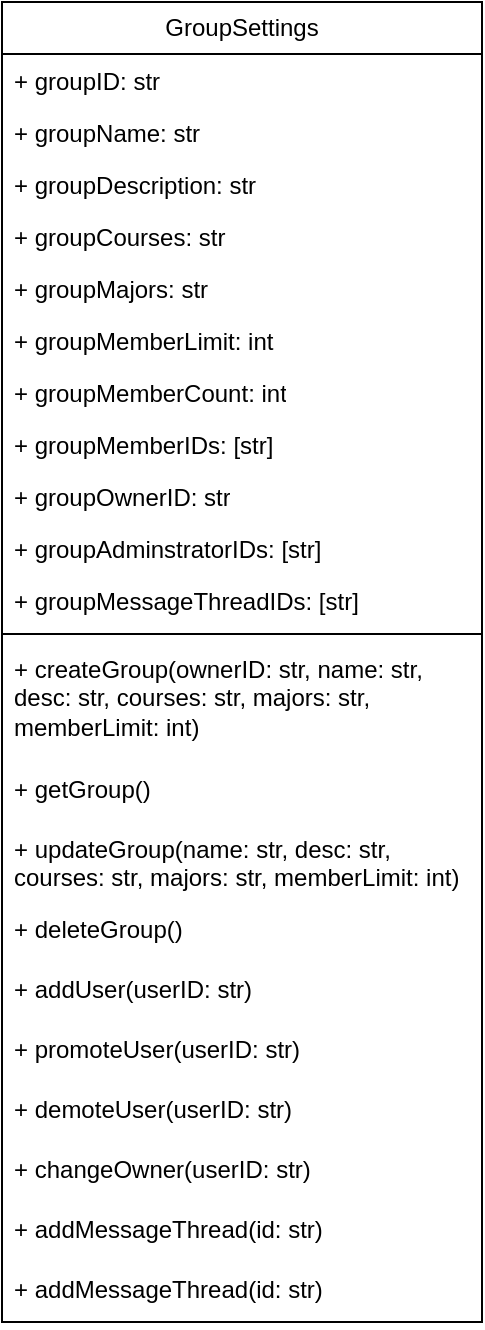 <mxfile version="24.7.17">
  <diagram id="C5RBs43oDa-KdzZeNtuy" name="Page-1">
    <mxGraphModel dx="830" dy="480" grid="1" gridSize="10" guides="1" tooltips="1" connect="1" arrows="1" fold="1" page="1" pageScale="1" pageWidth="827" pageHeight="1169" math="0" shadow="0">
      <root>
        <mxCell id="WIyWlLk6GJQsqaUBKTNV-0" />
        <mxCell id="WIyWlLk6GJQsqaUBKTNV-1" parent="WIyWlLk6GJQsqaUBKTNV-0" />
        <mxCell id="ebbEFYKmoC0L-ElV5hSr-0" value="GroupSettings" style="swimlane;fontStyle=0;childLayout=stackLayout;horizontal=1;startSize=26;fillColor=none;horizontalStack=0;resizeParent=1;resizeParentMax=0;resizeLast=0;collapsible=1;marginBottom=0;whiteSpace=wrap;html=1;" vertex="1" parent="WIyWlLk6GJQsqaUBKTNV-1">
          <mxGeometry x="40" y="40" width="240" height="660" as="geometry" />
        </mxCell>
        <mxCell id="ebbEFYKmoC0L-ElV5hSr-1" value="+ groupID: str" style="text;strokeColor=none;fillColor=none;align=left;verticalAlign=top;spacingLeft=4;spacingRight=4;overflow=hidden;rotatable=0;points=[[0,0.5],[1,0.5]];portConstraint=eastwest;whiteSpace=wrap;html=1;" vertex="1" parent="ebbEFYKmoC0L-ElV5hSr-0">
          <mxGeometry y="26" width="240" height="26" as="geometry" />
        </mxCell>
        <mxCell id="ebbEFYKmoC0L-ElV5hSr-2" value="+ groupName: str" style="text;strokeColor=none;fillColor=none;align=left;verticalAlign=top;spacingLeft=4;spacingRight=4;overflow=hidden;rotatable=0;points=[[0,0.5],[1,0.5]];portConstraint=eastwest;whiteSpace=wrap;html=1;" vertex="1" parent="ebbEFYKmoC0L-ElV5hSr-0">
          <mxGeometry y="52" width="240" height="26" as="geometry" />
        </mxCell>
        <mxCell id="ebbEFYKmoC0L-ElV5hSr-3" value="+ groupDescription: str" style="text;strokeColor=none;fillColor=none;align=left;verticalAlign=top;spacingLeft=4;spacingRight=4;overflow=hidden;rotatable=0;points=[[0,0.5],[1,0.5]];portConstraint=eastwest;whiteSpace=wrap;html=1;" vertex="1" parent="ebbEFYKmoC0L-ElV5hSr-0">
          <mxGeometry y="78" width="240" height="26" as="geometry" />
        </mxCell>
        <mxCell id="ebbEFYKmoC0L-ElV5hSr-4" value="+ groupCourses: str" style="text;strokeColor=none;fillColor=none;align=left;verticalAlign=top;spacingLeft=4;spacingRight=4;overflow=hidden;rotatable=0;points=[[0,0.5],[1,0.5]];portConstraint=eastwest;whiteSpace=wrap;html=1;" vertex="1" parent="ebbEFYKmoC0L-ElV5hSr-0">
          <mxGeometry y="104" width="240" height="26" as="geometry" />
        </mxCell>
        <mxCell id="ebbEFYKmoC0L-ElV5hSr-5" value="+ groupMajors: str" style="text;strokeColor=none;fillColor=none;align=left;verticalAlign=top;spacingLeft=4;spacingRight=4;overflow=hidden;rotatable=0;points=[[0,0.5],[1,0.5]];portConstraint=eastwest;whiteSpace=wrap;html=1;" vertex="1" parent="ebbEFYKmoC0L-ElV5hSr-0">
          <mxGeometry y="130" width="240" height="26" as="geometry" />
        </mxCell>
        <mxCell id="ebbEFYKmoC0L-ElV5hSr-6" value="+ groupMemberLimit: int" style="text;strokeColor=none;fillColor=none;align=left;verticalAlign=top;spacingLeft=4;spacingRight=4;overflow=hidden;rotatable=0;points=[[0,0.5],[1,0.5]];portConstraint=eastwest;whiteSpace=wrap;html=1;" vertex="1" parent="ebbEFYKmoC0L-ElV5hSr-0">
          <mxGeometry y="156" width="240" height="26" as="geometry" />
        </mxCell>
        <mxCell id="ebbEFYKmoC0L-ElV5hSr-7" value="+ groupMemberCount: int" style="text;strokeColor=none;fillColor=none;align=left;verticalAlign=top;spacingLeft=4;spacingRight=4;overflow=hidden;rotatable=0;points=[[0,0.5],[1,0.5]];portConstraint=eastwest;whiteSpace=wrap;html=1;" vertex="1" parent="ebbEFYKmoC0L-ElV5hSr-0">
          <mxGeometry y="182" width="240" height="26" as="geometry" />
        </mxCell>
        <mxCell id="ebbEFYKmoC0L-ElV5hSr-8" value="+ groupMemberIDs: [str]" style="text;strokeColor=none;fillColor=none;align=left;verticalAlign=top;spacingLeft=4;spacingRight=4;overflow=hidden;rotatable=0;points=[[0,0.5],[1,0.5]];portConstraint=eastwest;whiteSpace=wrap;html=1;" vertex="1" parent="ebbEFYKmoC0L-ElV5hSr-0">
          <mxGeometry y="208" width="240" height="26" as="geometry" />
        </mxCell>
        <mxCell id="ebbEFYKmoC0L-ElV5hSr-9" value="+ groupOwnerID: str" style="text;strokeColor=none;fillColor=none;align=left;verticalAlign=top;spacingLeft=4;spacingRight=4;overflow=hidden;rotatable=0;points=[[0,0.5],[1,0.5]];portConstraint=eastwest;whiteSpace=wrap;html=1;" vertex="1" parent="ebbEFYKmoC0L-ElV5hSr-0">
          <mxGeometry y="234" width="240" height="26" as="geometry" />
        </mxCell>
        <mxCell id="ebbEFYKmoC0L-ElV5hSr-10" value="+ groupAdminstratorIDs: [str]" style="text;strokeColor=none;fillColor=none;align=left;verticalAlign=top;spacingLeft=4;spacingRight=4;overflow=hidden;rotatable=0;points=[[0,0.5],[1,0.5]];portConstraint=eastwest;whiteSpace=wrap;html=1;" vertex="1" parent="ebbEFYKmoC0L-ElV5hSr-0">
          <mxGeometry y="260" width="240" height="26" as="geometry" />
        </mxCell>
        <mxCell id="ebbEFYKmoC0L-ElV5hSr-11" value="+ groupMessageThreadIDs: [str]" style="text;strokeColor=none;fillColor=none;align=left;verticalAlign=top;spacingLeft=4;spacingRight=4;overflow=hidden;rotatable=0;points=[[0,0.5],[1,0.5]];portConstraint=eastwest;whiteSpace=wrap;html=1;" vertex="1" parent="ebbEFYKmoC0L-ElV5hSr-0">
          <mxGeometry y="286" width="240" height="26" as="geometry" />
        </mxCell>
        <mxCell id="ebbEFYKmoC0L-ElV5hSr-14" value="" style="line;strokeWidth=1;fillColor=none;align=left;verticalAlign=middle;spacingTop=-1;spacingLeft=3;spacingRight=3;rotatable=0;labelPosition=right;points=[];portConstraint=eastwest;strokeColor=inherit;" vertex="1" parent="ebbEFYKmoC0L-ElV5hSr-0">
          <mxGeometry y="312" width="240" height="8" as="geometry" />
        </mxCell>
        <mxCell id="ebbEFYKmoC0L-ElV5hSr-13" value="+ createGroup(ownerID: str, name: str, desc: str, courses: str, majors: str, memberLimit: int)" style="text;strokeColor=none;fillColor=none;align=left;verticalAlign=top;spacingLeft=4;spacingRight=4;overflow=hidden;rotatable=0;points=[[0,0.5],[1,0.5]];portConstraint=eastwest;whiteSpace=wrap;html=1;" vertex="1" parent="ebbEFYKmoC0L-ElV5hSr-0">
          <mxGeometry y="320" width="240" height="60" as="geometry" />
        </mxCell>
        <mxCell id="ebbEFYKmoC0L-ElV5hSr-17" value="+ getGroup()" style="text;strokeColor=none;fillColor=none;align=left;verticalAlign=top;spacingLeft=4;spacingRight=4;overflow=hidden;rotatable=0;points=[[0,0.5],[1,0.5]];portConstraint=eastwest;whiteSpace=wrap;html=1;" vertex="1" parent="ebbEFYKmoC0L-ElV5hSr-0">
          <mxGeometry y="380" width="240" height="30" as="geometry" />
        </mxCell>
        <mxCell id="ebbEFYKmoC0L-ElV5hSr-15" value="+ updateGroup(name: str, desc: str, courses: str, majors: str, memberLimit: int)" style="text;strokeColor=none;fillColor=none;align=left;verticalAlign=top;spacingLeft=4;spacingRight=4;overflow=hidden;rotatable=0;points=[[0,0.5],[1,0.5]];portConstraint=eastwest;whiteSpace=wrap;html=1;" vertex="1" parent="ebbEFYKmoC0L-ElV5hSr-0">
          <mxGeometry y="410" width="240" height="40" as="geometry" />
        </mxCell>
        <mxCell id="ebbEFYKmoC0L-ElV5hSr-16" value="+ deleteGroup()" style="text;strokeColor=none;fillColor=none;align=left;verticalAlign=top;spacingLeft=4;spacingRight=4;overflow=hidden;rotatable=0;points=[[0,0.5],[1,0.5]];portConstraint=eastwest;whiteSpace=wrap;html=1;" vertex="1" parent="ebbEFYKmoC0L-ElV5hSr-0">
          <mxGeometry y="450" width="240" height="30" as="geometry" />
        </mxCell>
        <mxCell id="ebbEFYKmoC0L-ElV5hSr-18" value="+ addUser(userID: str)" style="text;strokeColor=none;fillColor=none;align=left;verticalAlign=top;spacingLeft=4;spacingRight=4;overflow=hidden;rotatable=0;points=[[0,0.5],[1,0.5]];portConstraint=eastwest;whiteSpace=wrap;html=1;" vertex="1" parent="ebbEFYKmoC0L-ElV5hSr-0">
          <mxGeometry y="480" width="240" height="30" as="geometry" />
        </mxCell>
        <mxCell id="ebbEFYKmoC0L-ElV5hSr-19" value="+ promoteUser(userID: str)" style="text;strokeColor=none;fillColor=none;align=left;verticalAlign=top;spacingLeft=4;spacingRight=4;overflow=hidden;rotatable=0;points=[[0,0.5],[1,0.5]];portConstraint=eastwest;whiteSpace=wrap;html=1;" vertex="1" parent="ebbEFYKmoC0L-ElV5hSr-0">
          <mxGeometry y="510" width="240" height="30" as="geometry" />
        </mxCell>
        <mxCell id="ebbEFYKmoC0L-ElV5hSr-23" value="+ demoteUser(userID: str)" style="text;strokeColor=none;fillColor=none;align=left;verticalAlign=top;spacingLeft=4;spacingRight=4;overflow=hidden;rotatable=0;points=[[0,0.5],[1,0.5]];portConstraint=eastwest;whiteSpace=wrap;html=1;" vertex="1" parent="ebbEFYKmoC0L-ElV5hSr-0">
          <mxGeometry y="540" width="240" height="30" as="geometry" />
        </mxCell>
        <mxCell id="ebbEFYKmoC0L-ElV5hSr-20" value="+ changeOwner(userID: str)" style="text;strokeColor=none;fillColor=none;align=left;verticalAlign=top;spacingLeft=4;spacingRight=4;overflow=hidden;rotatable=0;points=[[0,0.5],[1,0.5]];portConstraint=eastwest;whiteSpace=wrap;html=1;" vertex="1" parent="ebbEFYKmoC0L-ElV5hSr-0">
          <mxGeometry y="570" width="240" height="30" as="geometry" />
        </mxCell>
        <mxCell id="ebbEFYKmoC0L-ElV5hSr-21" value="+ addMessageThread(id: str)" style="text;strokeColor=none;fillColor=none;align=left;verticalAlign=top;spacingLeft=4;spacingRight=4;overflow=hidden;rotatable=0;points=[[0,0.5],[1,0.5]];portConstraint=eastwest;whiteSpace=wrap;html=1;" vertex="1" parent="ebbEFYKmoC0L-ElV5hSr-0">
          <mxGeometry y="600" width="240" height="30" as="geometry" />
        </mxCell>
        <mxCell id="ebbEFYKmoC0L-ElV5hSr-22" value="+ addMessageThread(id: str)" style="text;strokeColor=none;fillColor=none;align=left;verticalAlign=top;spacingLeft=4;spacingRight=4;overflow=hidden;rotatable=0;points=[[0,0.5],[1,0.5]];portConstraint=eastwest;whiteSpace=wrap;html=1;" vertex="1" parent="ebbEFYKmoC0L-ElV5hSr-0">
          <mxGeometry y="630" width="240" height="30" as="geometry" />
        </mxCell>
      </root>
    </mxGraphModel>
  </diagram>
</mxfile>
